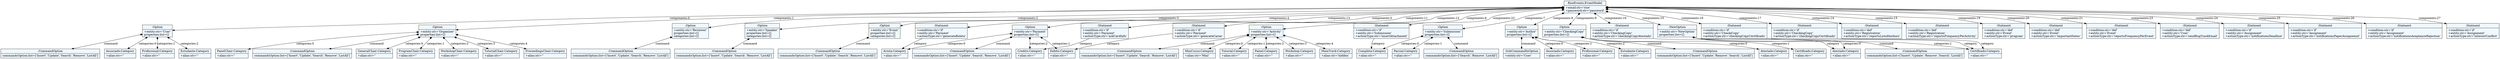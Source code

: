 
    digraph xtext {
    fontname = "Bitstream Vera Sans"
    fontsize = 8
    node[
        shape=record,
        style=filled,
        fillcolor=aliceblue
    ]
    nodesep = 0.3
    edge[dir=black,arrowtail=empty]


4464443120 -> 4464582840 [label="components:0" arrowtail=diamond dir=both]
4464582840 -> 4464584744 [label="command" arrowtail=diamond dir=both]
4464584744[label="{:CommandOption|commandsOption:list=['Insert','Update','Search','Remove','ListAll']\l}"]
4464582840 -> 4464586648 [label="categories:0" arrowtail=diamond dir=both]
4464586648[label="{Associado:Category|+alias:str=''\l}"]
4464582840 -> 4464586368 [label="categories:1" arrowtail=diamond dir=both]
4464586368[label="{Profissional:Category|+alias:str=''\l}"]
4464582840 -> 4464583680 [label="categories:2" arrowtail=diamond dir=both]
4464583680[label="{Estudante:Category|+alias:str=''\l}"]
4464582840[label="{:Option|+entity:str='User'\lproperties:list=[]\l}"]
4464443120 -> 4464585360 [label="components:1" arrowtail=diamond dir=both]
4464585360 -> 4464585304 [label="command" arrowtail=diamond dir=both]
4464585304[label="{:CommandOption|commandsOption:list=['Insert','Update','Search','Remove','ListAll']\l}"]
4464585360 -> 4464550464 [label="categories:0" arrowtail=diamond dir=both]
4464550464[label="{GeneralChair:Category|+alias:str=''\l}"]
4464585360 -> 4464553544 [label="categories:1" arrowtail=diamond dir=both]
4464553544[label="{ProgramChair:Category|+alias:str=''\l}"]
4464585360 -> 4464551192 [label="categories:2" arrowtail=diamond dir=both]
4464551192[label="{WorkshopChair:Category|+alias:str=''\l}"]
4464585360 -> 4464550632 [label="categories:3" arrowtail=diamond dir=both]
4464550632[label="{TutorialChair:Category|+alias:str=''\l}"]
4464585360 -> 4464550408 [label="categories:4" arrowtail=diamond dir=both]
4464550408[label="{ProceedingsChair:Category|+alias:str=''\l}"]
4464585360 -> 4464553376 [label="categories:5" arrowtail=diamond dir=both]
4464553376[label="{PanelChair:Category|+alias:str=''\l}"]
4464585360[label="{:Option|+entity:str='Organizer'\lproperties:list=[]\l}"]
4464443120 -> 4464584352 [label="components:2" arrowtail=diamond dir=both]
4464584352 -> 4464552536 [label="command" arrowtail=diamond dir=both]
4464552536[label="{:CommandOption|commandsOption:list=['Insert','Update','Search','Remove','ListAll']\l}"]
4464584352[label="{:Option|+entity:str='Reviewer'\lproperties:list=[]\lcategories:list=[]\l}"]
4464443120 -> 4464550072 [label="components:3" arrowtail=diamond dir=both]
4464550072 -> 4464551304 [label="command" arrowtail=diamond dir=both]
4464551304[label="{:CommandOption|commandsOption:list=['Insert','Update','Search','Remove','ListAll']\l}"]
4464550072[label="{:Option|+entity:str='Speaker'\lproperties:list=[]\lcategories:list=[]\l}"]
4464443120 -> 4464550016 [label="components:4" arrowtail=diamond dir=both]
4464550016 -> 4464553152 [label="command" arrowtail=diamond dir=both]
4464553152[label="{:CommandOption|commandsOption:list=['Insert','Update','Search','Remove','ListAll']\l}"]
4464550016[label="{:Option|+entity:str='Event'\lproperties:list=[]\lcategories:list=[]\l}"]
4464443120 -> 4464552424 [label="components:5" arrowtail=diamond dir=both]
4464552424 -> 4464552480 [label="command" arrowtail=diamond dir=both]
4464552480[label="{:CommandOption|commandsOption:list=['Insert','Update','Search','Remove','ListAll']\l}"]
4464552424 -> 4464655328 [label="categories:0" arrowtail=diamond dir=both]
4464655328[label="{Avista:Category|+alias:str=''\l}"]
4464552424 -> 4464655384 [label="categories:1" arrowtail=diamond dir=both]
4464655384[label="{Debito:Category|+alias:str=''\l}"]
4464552424 -> 4464655552 [label="categories:2" arrowtail=diamond dir=both]
4464655552[label="{Credito:Category|+alias:str=''\l}"]
4464552424[label="{:Option|+entity:str='Payment'\lproperties:list=[]\l}"]
4464443120 -> 4464551864 [label="components:6" arrowtail=diamond dir=both]
4464551864 -> 4464655608 [label="command" arrowtail=diamond dir=both]
4464655608[label="{:CommandOption|commandsOption:list=['Insert','Update','Search','Remove','ListAll']\l}"]
4464551864 -> 4464655496 [label="categories:0" arrowtail=diamond dir=both]
4464655496[label="{MiniCurso:Category|+alias:str='Mini'\l}"]
4464551864 -> 4464655720 [label="categories:1" arrowtail=diamond dir=both]
4464655720[label="{Tutorial:Category|+alias:str=''\l}"]
4464551864 -> 4464655776 [label="categories:2" arrowtail=diamond dir=both]
4464655776[label="{Painel:Category|+alias:str=''\l}"]
4464551864 -> 4464655888 [label="categories:3" arrowtail=diamond dir=both]
4464655888[label="{Workshop:Category|+alias:str=''\l}"]
4464551864 -> 4464655944 [label="categories:4" arrowtail=diamond dir=both]
4464655944[label="{MainTrack:Category|+alias:str='hidden'\l}"]
4464551864[label="{:Option|+entity:str='Activity'\lproperties:list=[]\l}"]
4464443120 -> 4464652976 [label="components:7" arrowtail=diamond dir=both]
4464652976 -> 4464656000 [label="command" arrowtail=diamond dir=both]
4464656000[label="{:CommandOption|commandsOption:list=['Search','Remove','ListAll']\l}"]
4464652976 -> 4464656056 [label="categories:0" arrowtail=diamond dir=both]
4464656056[label="{Completa:Category|+alias:str=''\l}"]
4464652976 -> 4464656112 [label="categories:1" arrowtail=diamond dir=both]
4464656112[label="{Parcial:Category|+alias:str=''\l}"]
4464652976[label="{:Option|+entity:str='Submission'\lproperties:list=[]\l}"]
4464443120 -> 4464655664 [label="components:8" arrowtail=diamond dir=both]
4464655664 -> 4464656224 [label="command" arrowtail=diamond dir=both]
4464656224[label="{:SubCommandInOption|+entity:str='User'\l}"]
4464655664 -> 4464656336 [label="categories:0" arrowtail=diamond dir=both]
4464656336[label="{Associado:Category|+alias:str=''\l}"]
4464655664 -> 4464656168 [label="categories:1" arrowtail=diamond dir=both]
4464656168[label="{Profissional:Category|+alias:str=''\l}"]
4464655664 -> 4464783488 [label="categories:2" arrowtail=diamond dir=both]
4464783488[label="{Estudante:Category|+alias:str=''\l}"]
4464655664[label="{:Option|+entity:str='Author'\lproperties:list=[]\l}"]
4464443120 -> 4464655832 [label="components:9" arrowtail=diamond dir=both]
4464655832 -> 4464655272 [label="command" arrowtail=diamond dir=both]
4464655272[label="{:CommandOption|commandsOption:list=['Insert','Update','Remove','Search','ListAll']\l}"]
4464655832 -> 4464783432 [label="categories:0" arrowtail=diamond dir=both]
4464783432[label="{Atestado:Category|+alias:str=''\l}"]
4464655832 -> 4464783656 [label="categories:1" arrowtail=diamond dir=both]
4464783656[label="{Certificado:Category|+alias:str=''\l}"]
4464655832[label="{:Option|+entity:str='CheckingCopy'\lproperties:list=[]\l}"]
4464443120 -> 4464656280 [label="components:10" arrowtail=diamond dir=both]
4464656280 -> 4464783768 [label="command" arrowtail=diamond dir=both]
4464783768[label="{:CommandOption|commandsOption:list=['Insert','Update','Remove','Search','ListAll']\l}"]
4464656280 -> 4464783712 [label="categories:0" arrowtail=diamond dir=both]
4464783712[label="{Atestado:Category|+alias:str=''\l}"]
4464656280 -> 4464783880 [label="categories:1" arrowtail=diamond dir=both]
4464783880[label="{Certificado:Category|+alias:str=''\l}"]
4464656280[label="{:NewOption|+entity:str='NewOption'\lproperties:list=[]\l}"]
4464443120 -> 4464783600 [label="components:11" arrowtail=diamond dir=both]
4464783600 -> 4464655552 [label="category" ]
4464783600[label="{:Statment|+condition:str='if'\l+entity:str='Payment'\l+actionType:str='askCardInfo'\l}"]
4464443120 -> 4464783824 [label="components:12" arrowtail=diamond dir=both]
4464783824 -> 4464655384 [label="category" ]
4464783824[label="{:Statment|+condition:str='if'\l+entity:str='Payment'\l+actionType:str='generateCarne'\l}"]
4464443120 -> 4464784048 [label="components:13" arrowtail=diamond dir=both]
4464784048 -> 4464655328 [label="category" ]
4464784048[label="{:Statment|+condition:str='if'\l+entity:str='Payment'\l+actionType:str='generateBoleto'\l}"]
4464443120 -> 4464784104 [label="components:14" arrowtail=diamond dir=both]
4464784104[label="{:Statment|+condition:str='def'\l+entity:str='Registration'\l+actionType:str='reportsListofAuthors'\l}"]
4464443120 -> 4464784216 [label="components:15" arrowtail=diamond dir=both]
4464784216[label="{:Statment|+condition:str='def'\l+entity:str='Registration'\l+actionType:str='reportsFrequencyPerActivity'\l}"]
4464443120 -> 4464784272 [label="components:16" arrowtail=diamond dir=both]
4464784272 -> 4464783712 [label="category" ]
4464784272[label="{:Statment|+condition:str='if'\l+entity:str='CheckingCopy'\l+actionType:str='checkingCopyAtestado'\l}"]
4464443120 -> 4464784328 [label="components:17" arrowtail=diamond dir=both]
4464784328 -> 4464783880 [label="category" ]
4464784328[label="{:Statment|+condition:str='if'\l+entity:str='CheckingCopy'\l+actionType:str='checkingCopyCertificado'\l}"]
4464443120 -> 4464784440 [label="components:18" arrowtail=diamond dir=both]
4464784440 -> 4464783880 [label="category" ]
4464784440[label="{:Statment|+condition:str='if'\l+entity:str='CheckiCopy'\l+actionType:str='checkingCopyCertificado'\l}"]
4464443120 -> 4464784552 [label="components:19" arrowtail=diamond dir=both]
4464784552[label="{:Statment|+condition:str='def'\l+entity:str='Event'\l+actionType:str='program'\l}"]
4464443120 -> 4464784664 [label="components:20" arrowtail=diamond dir=both]
4464784664[label="{:Statment|+condition:str='def'\l+entity:str='Event'\l+actionType:str='importantDates'\l}"]
4464443120 -> 4464784720 [label="components:21" arrowtail=diamond dir=both]
4464784720[label="{:Statment|+condition:str='def'\l+entity:str='Event'\l+actionType:str='reportsFrequencyPerEvent'\l}"]
4464443120 -> 4464784776 [label="components:22" arrowtail=diamond dir=both]
4464784776 -> 4464656056 [label="category" ]
4464784776[label="{:Statment|+condition:str='if'\l+entity:str='Submission'\l+actionType:str='insertAttachment'\l}"]
4464443120 -> 4464784832 [label="components:23" arrowtail=diamond dir=both]
4464784832[label="{:Statment|+condition:str='def'\l+entity:str='User'\l+actionType:str='sendBugTrackEmail'\l}"]
4464443120 -> 4464784944 [label="components:24" arrowtail=diamond dir=both]
4464784944[label="{:Statment|+condition:str='if'\l+entity:str='Assignment'\l+actionType:str='notificationsDeadline'\l}"]
4464443120 -> 4464785000 [label="components:25" arrowtail=diamond dir=both]
4464785000[label="{:Statment|+condition:str='if'\l+entity:str='Assignment'\l+actionType:str='notificationsPaperAssignemnt'\l}"]
4464443120 -> 4464785056 [label="components:26" arrowtail=diamond dir=both]
4464785056[label="{:Statment|+condition:str='if'\l+entity:str='Assignment'\l+actionType:str='notificationsAceptanceRejection'\l}"]
4464443120 -> 4464785112 [label="components:27" arrowtail=diamond dir=both]
4464785112[label="{:Statment|+condition:str='if'\l+entity:str='Assignment'\l+actionType:str='interestConflict'\l}"]
4464443120[label="{RiseEvents:EventModel|+email:str='rise'\l+password:str='password'\l}"]

}
